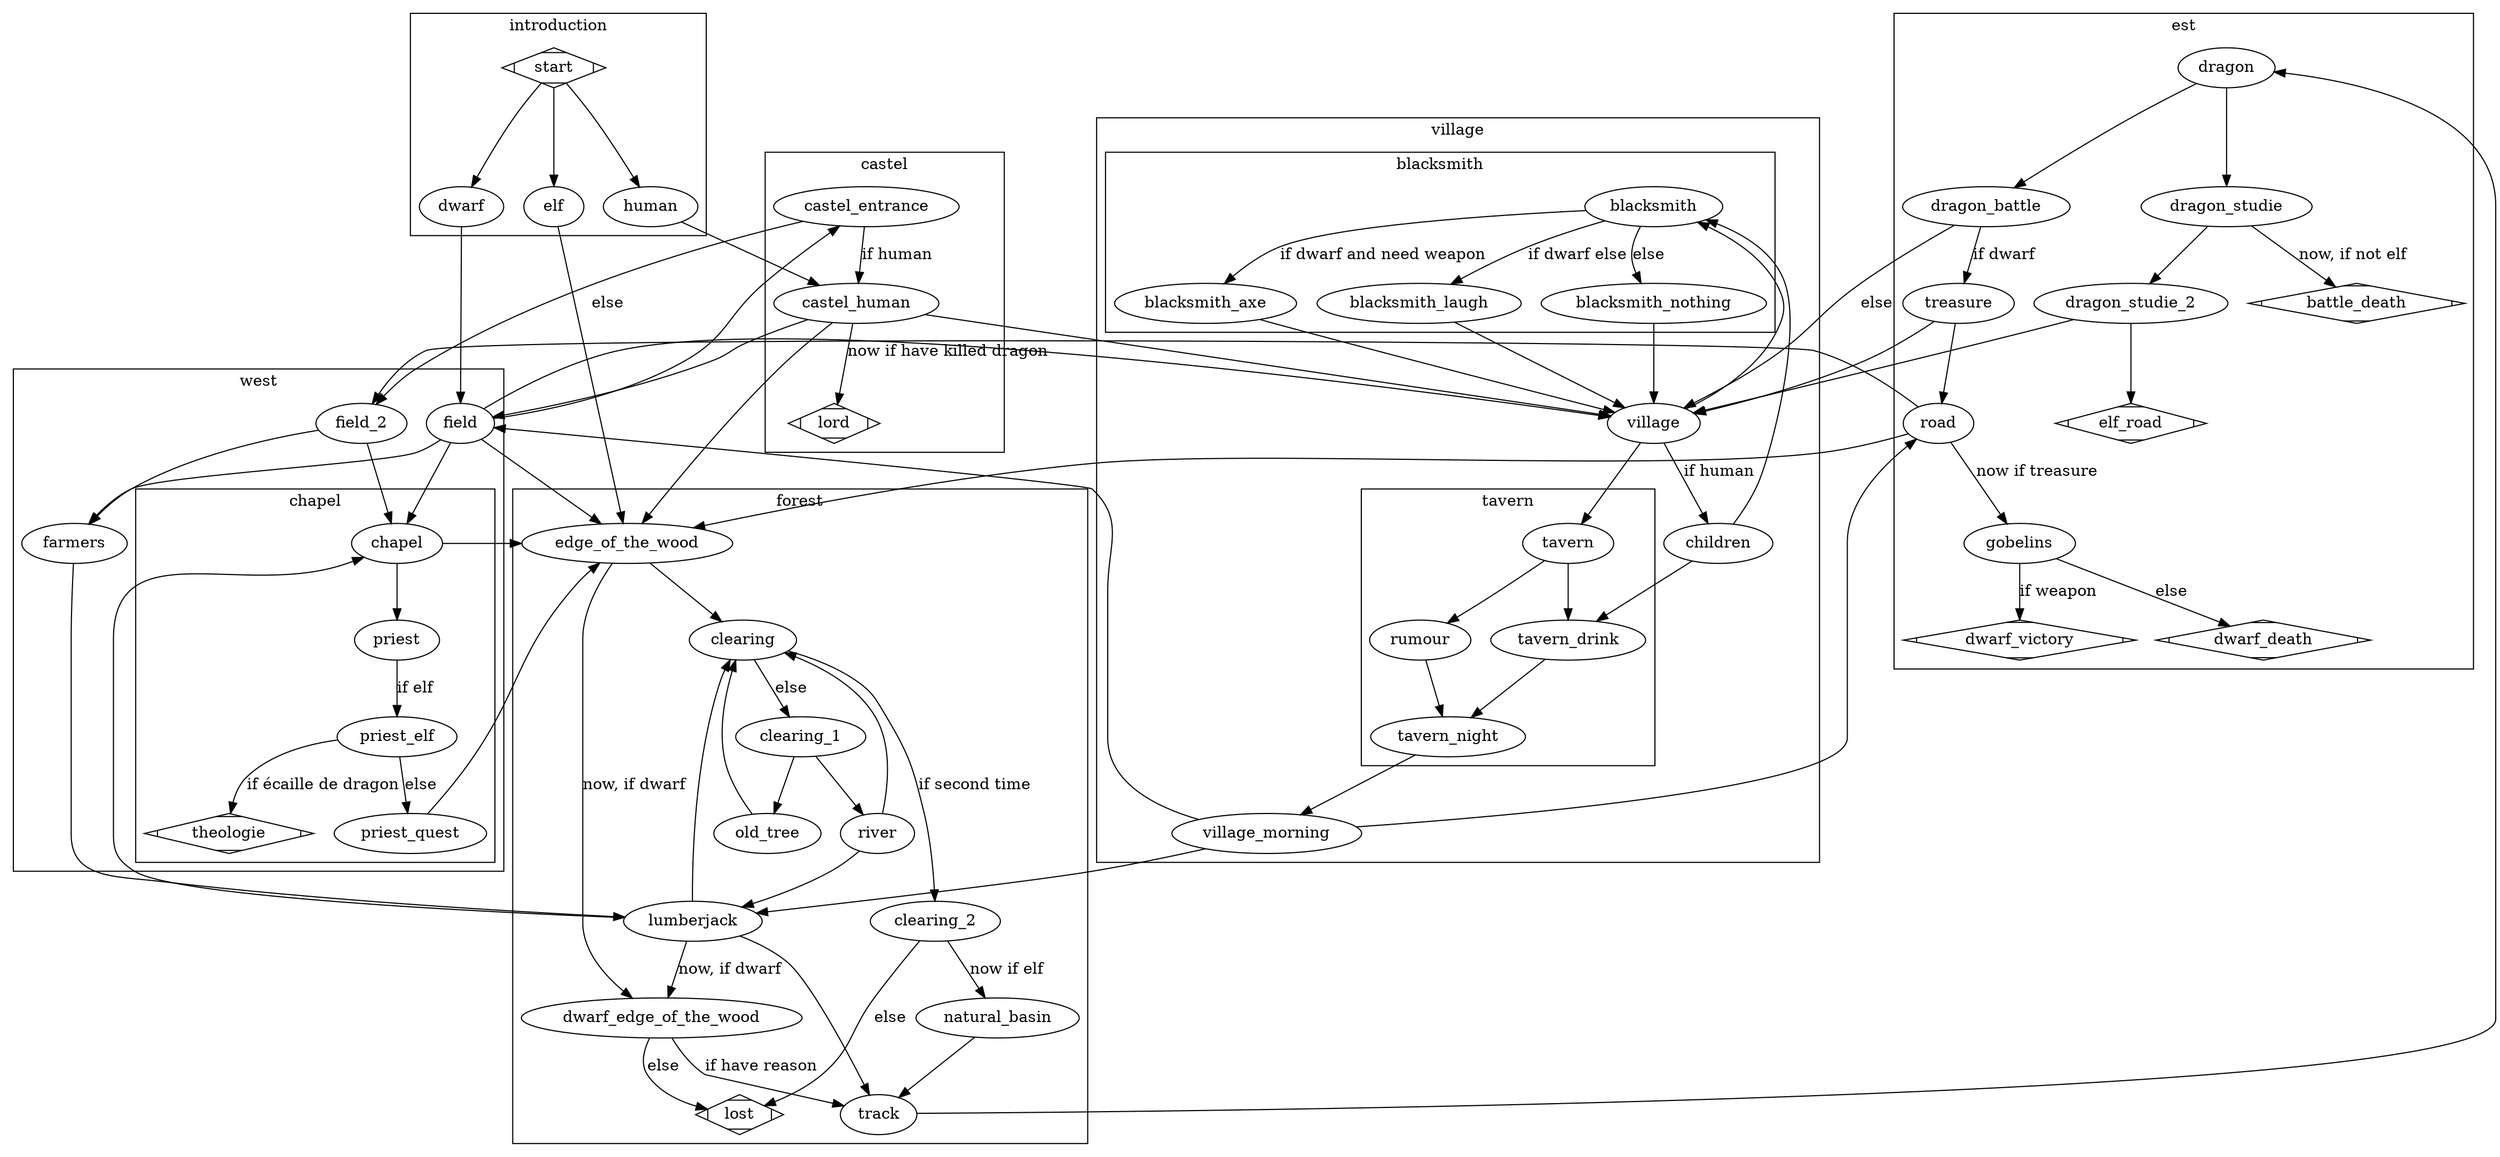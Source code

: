 digraph G {
    compound=true;
    subgraph cluster0 {
        label = introduction;
        start [shape=Mdiamond];
        elf;
        dwarf;
        human;

        start -> dwarf, elf, human;
    }

    subgraph cluster1 {
        label = village
        village;
        village_morning;
        children;
        
        subgraph cluster5 {
            label = blacksmith;
            blacksmith;
            blacksmith_axe;
            blacksmith_laugh;
            blacksmith_nothing;
        }

        subgraph cluster6 {
            label = tavern;
            tavern;
            rumour;
            tavern_night;
            tavern_drink;
        }

        village -> blacksmith, tavern;
        village -> children [label="if human"];
        children -> tavern_drink, blacksmith;

        blacksmith -> blacksmith_axe [label="if dwarf and need weapon"];
        blacksmith -> blacksmith_laugh [label="if dwarf else"];
        blacksmith -> blacksmith_nothing [label="else"];

        blacksmith_axe -> village;
        blacksmith_laugh -> village;
        blacksmith_nothing -> village;

        tavern -> rumour,tavern_drink;
        tavern_drink -> tavern_night;
        rumour -> tavern_night;
        tavern_night -> village_morning;
    }

    subgraph cluster2 {
        label = west;
        village;
        field;
        field_2;
        farmers;

        subgraph cluster7 {
            label=chapel;
            chapel;
            priest;
            priest_elf;
            priest_quest;
            theologie [shape=Mdiamond];
        }

        field -> farmers;
        field -> chapel;
        field_2 -> farmers;
        field_2 -> chapel;
        chapel -> priest;
        priest -> priest_elf [label="if elf"];
        priest_elf -> theologie [label="if écaille de dragon"];
        priest_elf -> priest_quest [label="else"];
    }

    subgraph cluster3 {
        label = forest;
        edge_of_the_wood;
        dwarf_edge_of_the_wood;
        clearing;
        clearing_1;
        clearing_2;
        natural_basin;
        track;
        river;
        old_tree;
        lost [shape=Mdiamond];
        lumberjack;

        lumberjack -> dwarf_edge_of_the_wood [label="now, if dwarf"];
        lumberjack -> clearing;
        lumberjack -> track;
        clearing -> clearing_2 [label="if second time"];
        clearing -> clearing_1 [label="else"];
        clearing_1 -> river, old_tree;
        clearing_2 -> natural_basin [label="now if elf"];
        clearing_2 -> lost [label="else"];
        natural_basin -> track;
        river -> lumberjack, clearing;
        old_tree -> clearing;
    }

    subgraph cluster4 {
        label = est;
        dragon;
        dragon_battle;
        dragon_studie;
        dragon_studie_2;
        road;
        elf_road [shape=Mdiamond];
        gobelins;
        treasure;
        dwarf_victory [shape=Mdiamond];
        dwarf_death [shape=Mdiamond];
        battle_death [shape=Mdiamond];

        dragon -> dragon_battle, dragon_studie;
        dragon_battle -> village [label=else];
        dragon_battle -> treasure [label="if dwarf"];
        dragon_studie -> battle_death [label="now, if not elf"];
    }

    subgraph cluster8 {
        label=castel;
        castel_entrance;
        castel_human;
        lord [shape=Mdiamond];

        castel_entrance -> castel_human [label="if human"];
        castel_human -> lord [label="now if have killed dragon"];
    }

    castel_entrance -> field_2 [label="else"];
    castel_human -> field, village, edge_of_the_wood;

    human -> castel_human;
    elf -> edge_of_the_wood;
    dwarf -> field;

    field -> edge_of_the_wood, village, castel_entrance;
    edge_of_the_wood -> clearing;
    edge_of_the_wood -> dwarf_edge_of_the_wood [label="now, if dwarf"];

    dwarf_edge_of_the_wood -> track [label="if have reason"];
    dwarf_edge_of_the_wood -> lost [label="else"];

    track -> dragon;
    dragon_studie -> dragon_studie_2;
    dragon_studie_2 -> village, elf_road;

    treasure -> village, road;
    road -> gobelins [label="now if treasure"];
    road -> edge_of_the_wood, field_2;
    gobelins -> dwarf_victory [label="if weapon"];
    gobelins -> dwarf_death [label="else"];

    village_morning -> field, lumberjack, road;

    chapel -> edge_of_the_wood;
    farmers -> lumberjack;
    priest_quest -> edge_of_the_wood;
    lumberjack -> chapel;
}

